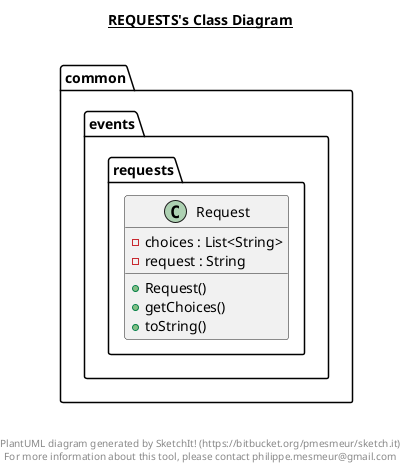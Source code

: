 @startuml

title __REQUESTS's Class Diagram__\n

  namespace common {
    namespace events {
      namespace requests {
        class common.events.requests.Request {
            - choices : List<String>
            - request : String
            + Request()
            + getChoices()
            + toString()
        }
      }
    }
  }
  



right footer


PlantUML diagram generated by SketchIt! (https://bitbucket.org/pmesmeur/sketch.it)
For more information about this tool, please contact philippe.mesmeur@gmail.com
endfooter

@enduml
